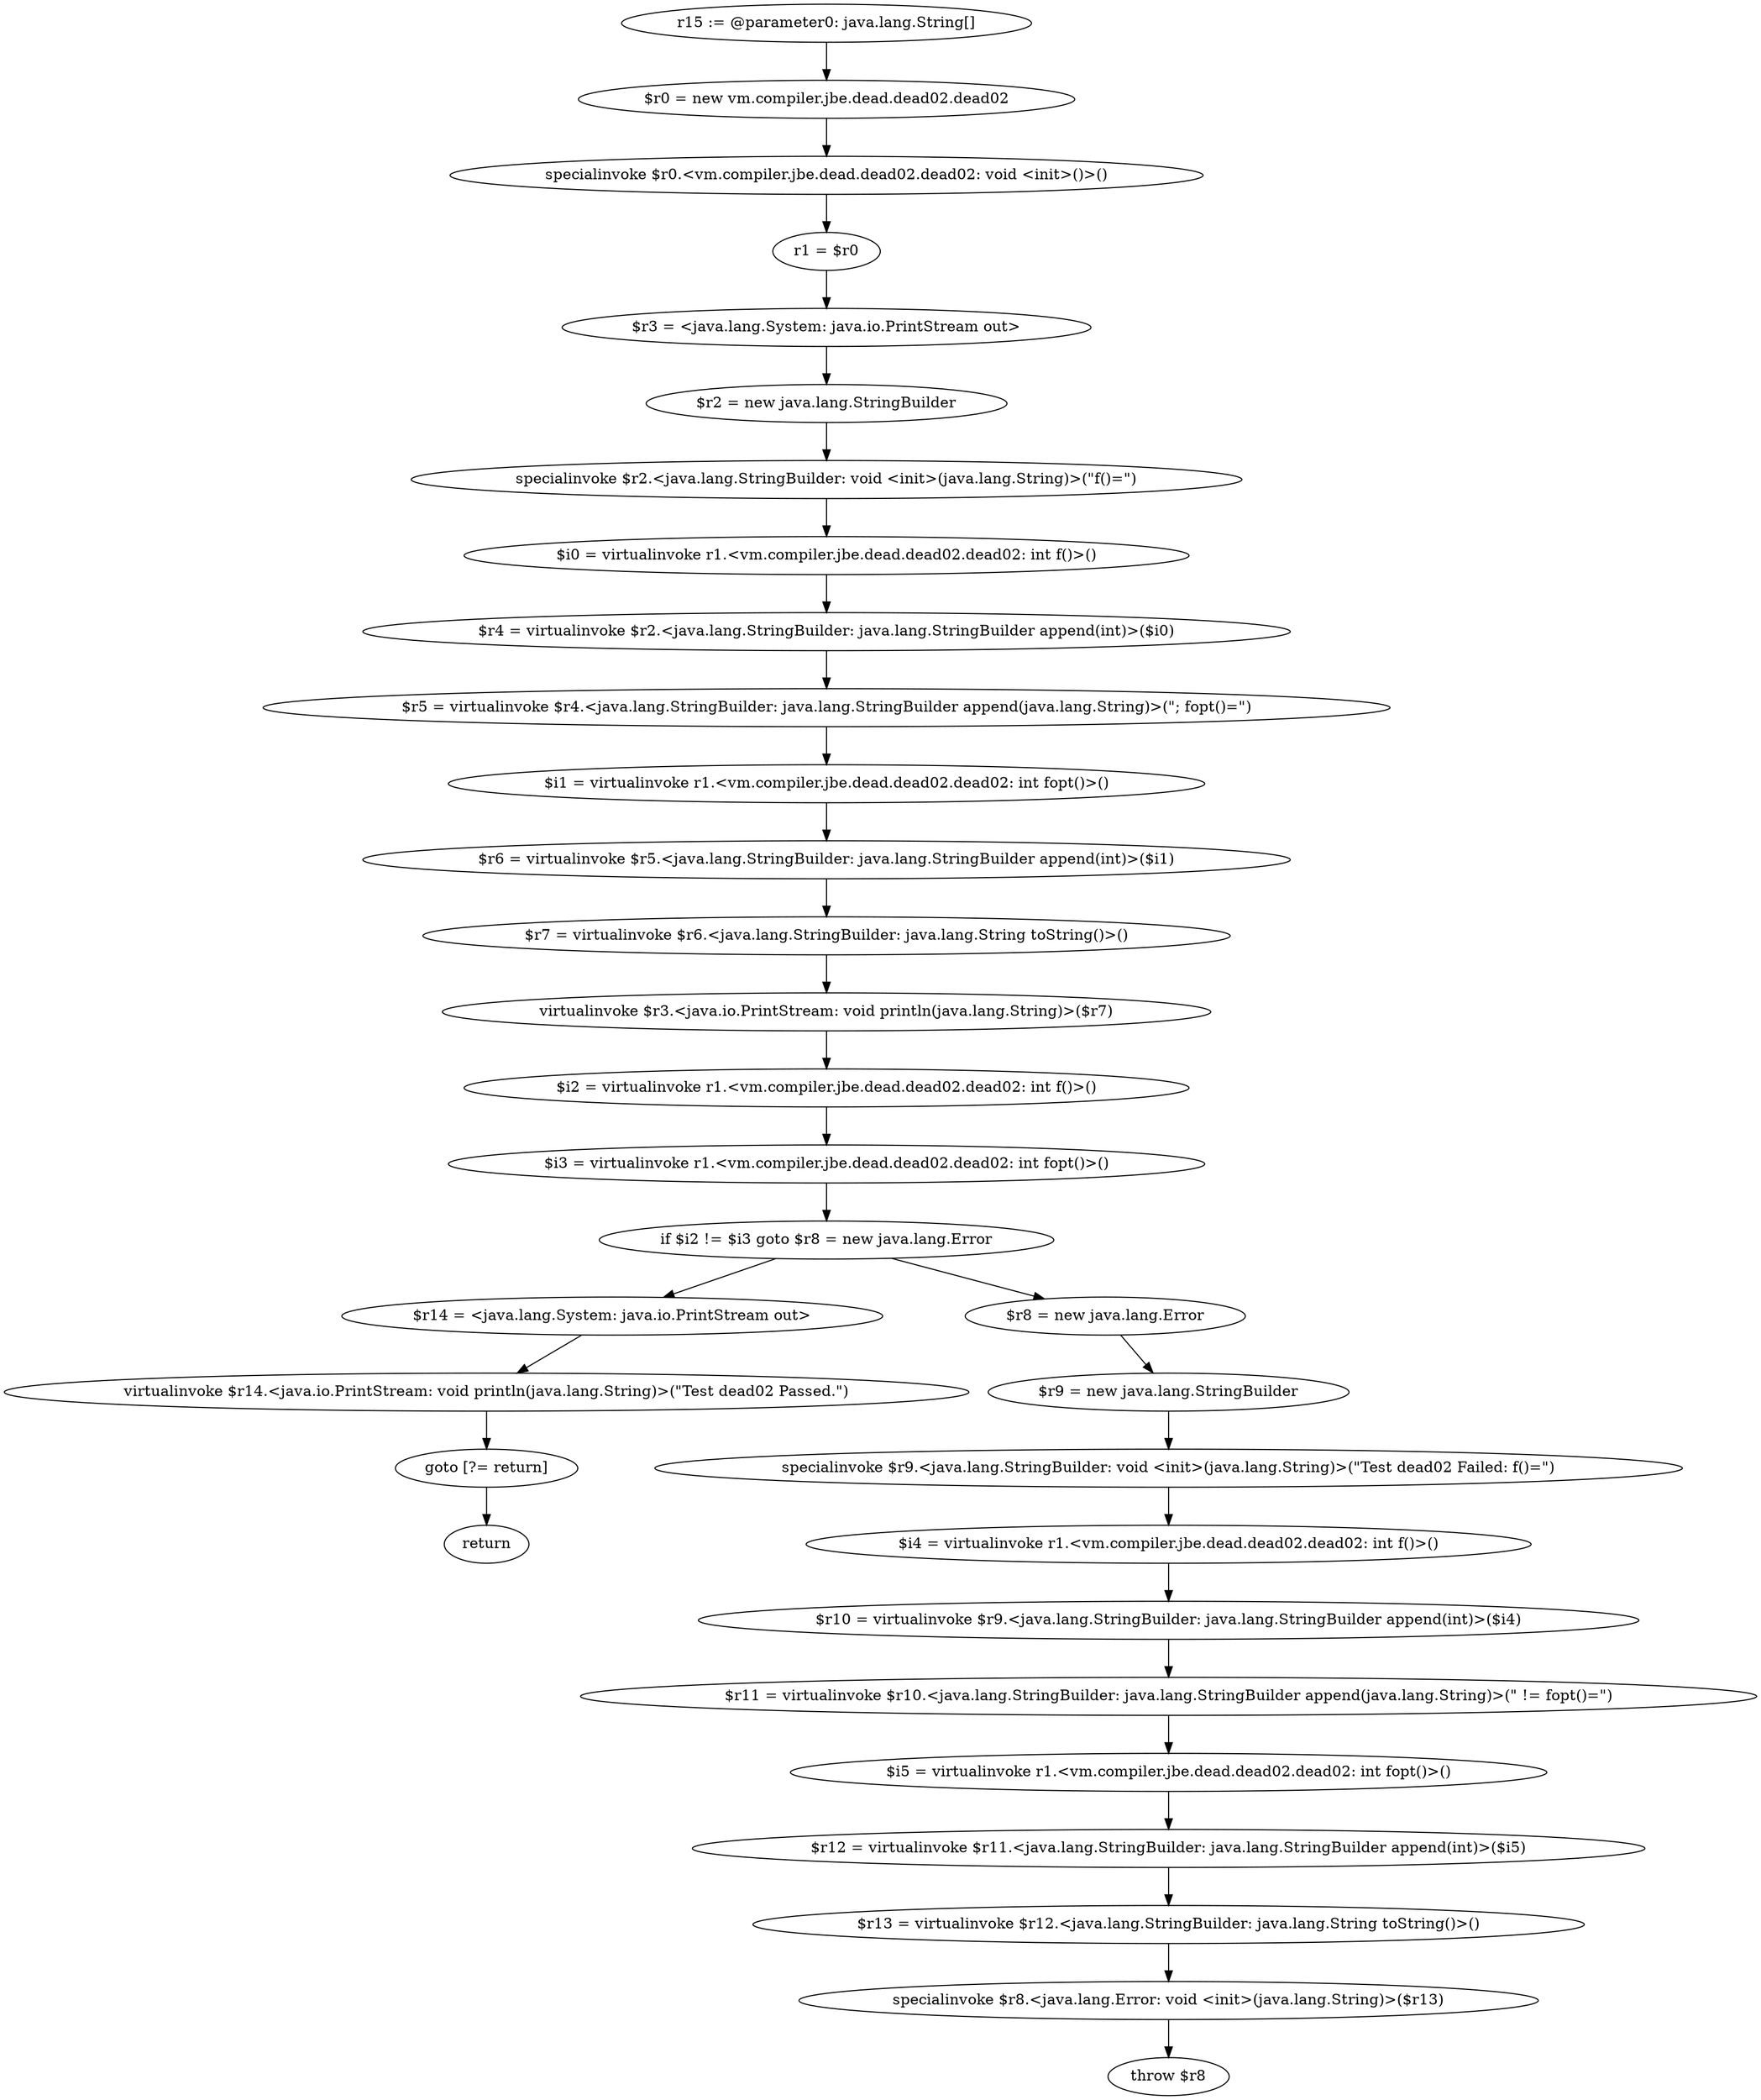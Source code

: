 digraph "unitGraph" {
    "r15 := @parameter0: java.lang.String[]"
    "$r0 = new vm.compiler.jbe.dead.dead02.dead02"
    "specialinvoke $r0.<vm.compiler.jbe.dead.dead02.dead02: void <init>()>()"
    "r1 = $r0"
    "$r3 = <java.lang.System: java.io.PrintStream out>"
    "$r2 = new java.lang.StringBuilder"
    "specialinvoke $r2.<java.lang.StringBuilder: void <init>(java.lang.String)>(\"f()=\")"
    "$i0 = virtualinvoke r1.<vm.compiler.jbe.dead.dead02.dead02: int f()>()"
    "$r4 = virtualinvoke $r2.<java.lang.StringBuilder: java.lang.StringBuilder append(int)>($i0)"
    "$r5 = virtualinvoke $r4.<java.lang.StringBuilder: java.lang.StringBuilder append(java.lang.String)>(\"; fopt()=\")"
    "$i1 = virtualinvoke r1.<vm.compiler.jbe.dead.dead02.dead02: int fopt()>()"
    "$r6 = virtualinvoke $r5.<java.lang.StringBuilder: java.lang.StringBuilder append(int)>($i1)"
    "$r7 = virtualinvoke $r6.<java.lang.StringBuilder: java.lang.String toString()>()"
    "virtualinvoke $r3.<java.io.PrintStream: void println(java.lang.String)>($r7)"
    "$i2 = virtualinvoke r1.<vm.compiler.jbe.dead.dead02.dead02: int f()>()"
    "$i3 = virtualinvoke r1.<vm.compiler.jbe.dead.dead02.dead02: int fopt()>()"
    "if $i2 != $i3 goto $r8 = new java.lang.Error"
    "$r14 = <java.lang.System: java.io.PrintStream out>"
    "virtualinvoke $r14.<java.io.PrintStream: void println(java.lang.String)>(\"Test dead02 Passed.\")"
    "goto [?= return]"
    "$r8 = new java.lang.Error"
    "$r9 = new java.lang.StringBuilder"
    "specialinvoke $r9.<java.lang.StringBuilder: void <init>(java.lang.String)>(\"Test dead02 Failed: f()=\")"
    "$i4 = virtualinvoke r1.<vm.compiler.jbe.dead.dead02.dead02: int f()>()"
    "$r10 = virtualinvoke $r9.<java.lang.StringBuilder: java.lang.StringBuilder append(int)>($i4)"
    "$r11 = virtualinvoke $r10.<java.lang.StringBuilder: java.lang.StringBuilder append(java.lang.String)>(\" != fopt()=\")"
    "$i5 = virtualinvoke r1.<vm.compiler.jbe.dead.dead02.dead02: int fopt()>()"
    "$r12 = virtualinvoke $r11.<java.lang.StringBuilder: java.lang.StringBuilder append(int)>($i5)"
    "$r13 = virtualinvoke $r12.<java.lang.StringBuilder: java.lang.String toString()>()"
    "specialinvoke $r8.<java.lang.Error: void <init>(java.lang.String)>($r13)"
    "throw $r8"
    "return"
    "r15 := @parameter0: java.lang.String[]"->"$r0 = new vm.compiler.jbe.dead.dead02.dead02";
    "$r0 = new vm.compiler.jbe.dead.dead02.dead02"->"specialinvoke $r0.<vm.compiler.jbe.dead.dead02.dead02: void <init>()>()";
    "specialinvoke $r0.<vm.compiler.jbe.dead.dead02.dead02: void <init>()>()"->"r1 = $r0";
    "r1 = $r0"->"$r3 = <java.lang.System: java.io.PrintStream out>";
    "$r3 = <java.lang.System: java.io.PrintStream out>"->"$r2 = new java.lang.StringBuilder";
    "$r2 = new java.lang.StringBuilder"->"specialinvoke $r2.<java.lang.StringBuilder: void <init>(java.lang.String)>(\"f()=\")";
    "specialinvoke $r2.<java.lang.StringBuilder: void <init>(java.lang.String)>(\"f()=\")"->"$i0 = virtualinvoke r1.<vm.compiler.jbe.dead.dead02.dead02: int f()>()";
    "$i0 = virtualinvoke r1.<vm.compiler.jbe.dead.dead02.dead02: int f()>()"->"$r4 = virtualinvoke $r2.<java.lang.StringBuilder: java.lang.StringBuilder append(int)>($i0)";
    "$r4 = virtualinvoke $r2.<java.lang.StringBuilder: java.lang.StringBuilder append(int)>($i0)"->"$r5 = virtualinvoke $r4.<java.lang.StringBuilder: java.lang.StringBuilder append(java.lang.String)>(\"; fopt()=\")";
    "$r5 = virtualinvoke $r4.<java.lang.StringBuilder: java.lang.StringBuilder append(java.lang.String)>(\"; fopt()=\")"->"$i1 = virtualinvoke r1.<vm.compiler.jbe.dead.dead02.dead02: int fopt()>()";
    "$i1 = virtualinvoke r1.<vm.compiler.jbe.dead.dead02.dead02: int fopt()>()"->"$r6 = virtualinvoke $r5.<java.lang.StringBuilder: java.lang.StringBuilder append(int)>($i1)";
    "$r6 = virtualinvoke $r5.<java.lang.StringBuilder: java.lang.StringBuilder append(int)>($i1)"->"$r7 = virtualinvoke $r6.<java.lang.StringBuilder: java.lang.String toString()>()";
    "$r7 = virtualinvoke $r6.<java.lang.StringBuilder: java.lang.String toString()>()"->"virtualinvoke $r3.<java.io.PrintStream: void println(java.lang.String)>($r7)";
    "virtualinvoke $r3.<java.io.PrintStream: void println(java.lang.String)>($r7)"->"$i2 = virtualinvoke r1.<vm.compiler.jbe.dead.dead02.dead02: int f()>()";
    "$i2 = virtualinvoke r1.<vm.compiler.jbe.dead.dead02.dead02: int f()>()"->"$i3 = virtualinvoke r1.<vm.compiler.jbe.dead.dead02.dead02: int fopt()>()";
    "$i3 = virtualinvoke r1.<vm.compiler.jbe.dead.dead02.dead02: int fopt()>()"->"if $i2 != $i3 goto $r8 = new java.lang.Error";
    "if $i2 != $i3 goto $r8 = new java.lang.Error"->"$r14 = <java.lang.System: java.io.PrintStream out>";
    "if $i2 != $i3 goto $r8 = new java.lang.Error"->"$r8 = new java.lang.Error";
    "$r14 = <java.lang.System: java.io.PrintStream out>"->"virtualinvoke $r14.<java.io.PrintStream: void println(java.lang.String)>(\"Test dead02 Passed.\")";
    "virtualinvoke $r14.<java.io.PrintStream: void println(java.lang.String)>(\"Test dead02 Passed.\")"->"goto [?= return]";
    "goto [?= return]"->"return";
    "$r8 = new java.lang.Error"->"$r9 = new java.lang.StringBuilder";
    "$r9 = new java.lang.StringBuilder"->"specialinvoke $r9.<java.lang.StringBuilder: void <init>(java.lang.String)>(\"Test dead02 Failed: f()=\")";
    "specialinvoke $r9.<java.lang.StringBuilder: void <init>(java.lang.String)>(\"Test dead02 Failed: f()=\")"->"$i4 = virtualinvoke r1.<vm.compiler.jbe.dead.dead02.dead02: int f()>()";
    "$i4 = virtualinvoke r1.<vm.compiler.jbe.dead.dead02.dead02: int f()>()"->"$r10 = virtualinvoke $r9.<java.lang.StringBuilder: java.lang.StringBuilder append(int)>($i4)";
    "$r10 = virtualinvoke $r9.<java.lang.StringBuilder: java.lang.StringBuilder append(int)>($i4)"->"$r11 = virtualinvoke $r10.<java.lang.StringBuilder: java.lang.StringBuilder append(java.lang.String)>(\" != fopt()=\")";
    "$r11 = virtualinvoke $r10.<java.lang.StringBuilder: java.lang.StringBuilder append(java.lang.String)>(\" != fopt()=\")"->"$i5 = virtualinvoke r1.<vm.compiler.jbe.dead.dead02.dead02: int fopt()>()";
    "$i5 = virtualinvoke r1.<vm.compiler.jbe.dead.dead02.dead02: int fopt()>()"->"$r12 = virtualinvoke $r11.<java.lang.StringBuilder: java.lang.StringBuilder append(int)>($i5)";
    "$r12 = virtualinvoke $r11.<java.lang.StringBuilder: java.lang.StringBuilder append(int)>($i5)"->"$r13 = virtualinvoke $r12.<java.lang.StringBuilder: java.lang.String toString()>()";
    "$r13 = virtualinvoke $r12.<java.lang.StringBuilder: java.lang.String toString()>()"->"specialinvoke $r8.<java.lang.Error: void <init>(java.lang.String)>($r13)";
    "specialinvoke $r8.<java.lang.Error: void <init>(java.lang.String)>($r13)"->"throw $r8";
}
